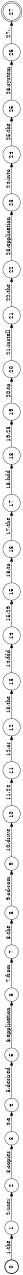 digraph FST {
rankdir = LR;
size = "8.5,11";
label = "";
center = 1;
orientation = Landscape;
ranksep = "0.4";
nodesep = "0.25";
0 [label = "0", shape = circle, style = bold, fontsize = 14]
	0 -> 1 [label = "1:the", fontsize = 14];
1 [label = "1", shape = circle, style = solid, fontsize = 14]
	1 -> 2 [label = "2:user", fontsize = 14];
2 [label = "2", shape = circle, style = solid, fontsize = 14]
	2 -> 3 [label = "3:copies", fontsize = 14];
3 [label = "3", shape = circle, style = solid, fontsize = 14]
	3 -> 4 [label = "4:a", fontsize = 14];
4 [label = "4", shape = circle, style = solid, fontsize = 14]
	4 -> 5 [label = "5:desired", fontsize = 14];
5 [label = "5", shape = circle, style = solid, fontsize = 14]
	5 -> 6 [label = "6:application", fontsize = 14];
6 [label = "6", shape = circle, style = solid, fontsize = 14]
	6 -> 7 [label = "7:from", fontsize = 14];
7 [label = "7", shape = circle, style = solid, fontsize = 14]
	7 -> 8 [label = "8:the", fontsize = 14];
8 [label = "8", shape = circle, style = solid, fontsize = 14]
	8 -> 9 [label = "9:cd-rom", fontsize = 14];
9 [label = "9", shape = circle, style = solid, fontsize = 14]
	9 -> 10 [label = "10:drive", fontsize = 14];
10 [label = "10", shape = circle, style = solid, fontsize = 14]
	10 -> 11 [label = "11:24", fontsize = 14];
11 [label = "11", shape = circle, style = solid, fontsize = 14]
	11 -> 12 [label = "12:or", fontsize = 14];
12 [label = "12", shape = circle, style = solid, fontsize = 14]
	12 -> 13 [label = "13:the", fontsize = 14];
13 [label = "13", shape = circle, style = solid, fontsize = 14]
	13 -> 14 [label = "14:fdd", fontsize = 14];
14 [label = "14", shape = circle, style = solid, fontsize = 14]
	14 -> 15 [label = "15:29", fontsize = 14];
15 [label = "15", shape = circle, style = solid, fontsize = 14]
	15 -> 16 [label = "16:to", fontsize = 14];
16 [label = "16", shape = circle, style = solid, fontsize = 14]
	16 -> 17 [label = "17:the", fontsize = 14];
17 [label = "17", shape = circle, style = solid, fontsize = 14]
	17 -> 18 [label = "18:hdd", fontsize = 14];
18 [label = "18", shape = circle, style = solid, fontsize = 14]
	18 -> 19 [label = "19:23", fontsize = 14];
19 [label = "19", shape = circle, style = solid, fontsize = 14]
	19 -> 20 [label = "20:to", fontsize = 14];
20 [label = "20", shape = circle, style = solid, fontsize = 14]
	20 -> 21 [label = "21:install", fontsize = 14];
21 [label = "21", shape = circle, style = solid, fontsize = 14]
	21 -> 22 [label = "22:the", fontsize = 14];
22 [label = "22", shape = circle, style = solid, fontsize = 14]
	22 -> 23 [label = "23:application", fontsize = 14];
23 [label = "23", shape = circle, style = solid, fontsize = 14]
	23 -> 24 [label = "24:into", fontsize = 14];
24 [label = "24", shape = circle, style = solid, fontsize = 14]
	24 -> 25 [label = "25:the", fontsize = 14];
25 [label = "25", shape = circle, style = solid, fontsize = 14]
	25 -> 26 [label = "26:system", fontsize = 14];
26 [label = "26", shape = circle, style = solid, fontsize = 14]
	26 -> 27 [label = "27:.", fontsize = 14];
27 [label = "27", shape = doublecircle, style = solid, fontsize = 14]
}
